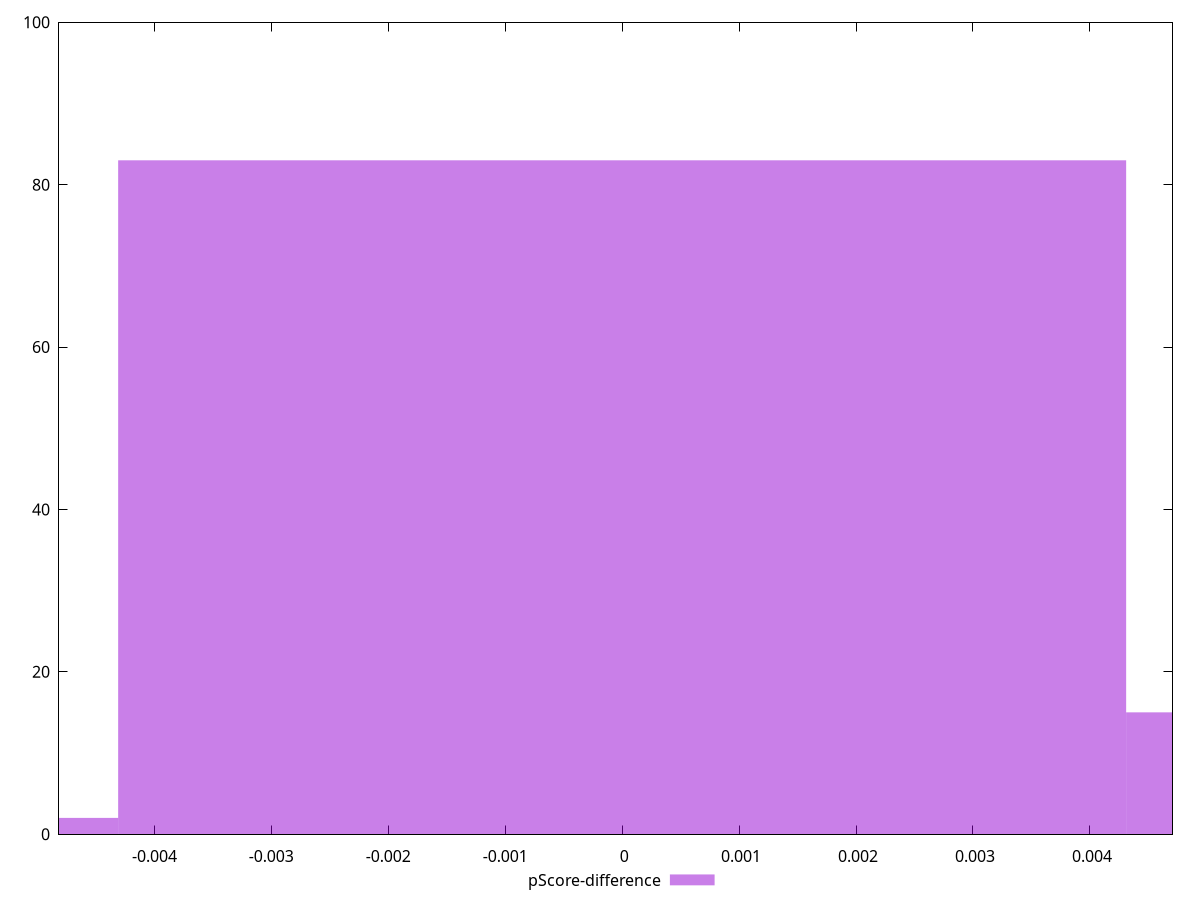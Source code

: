 reset

$pScoreDifference <<EOF
0 83
0.008619356614412956 15
-0.008619356614412956 2
EOF

set key outside below
set boxwidth 0.008619356614412956
set xrange [-0.00481556685474897:0.0047059813906465495]
set yrange [0:100]
set trange [0:100]
set style fill transparent solid 0.5 noborder
set terminal svg size 640, 490 enhanced background rgb 'white'
set output "report_00009_2021-02-08T22-37-41.559Z/cumulative-layout-shift/samples/pages/pScore-difference/histogram.svg"

plot $pScoreDifference title "pScore-difference" with boxes

reset
